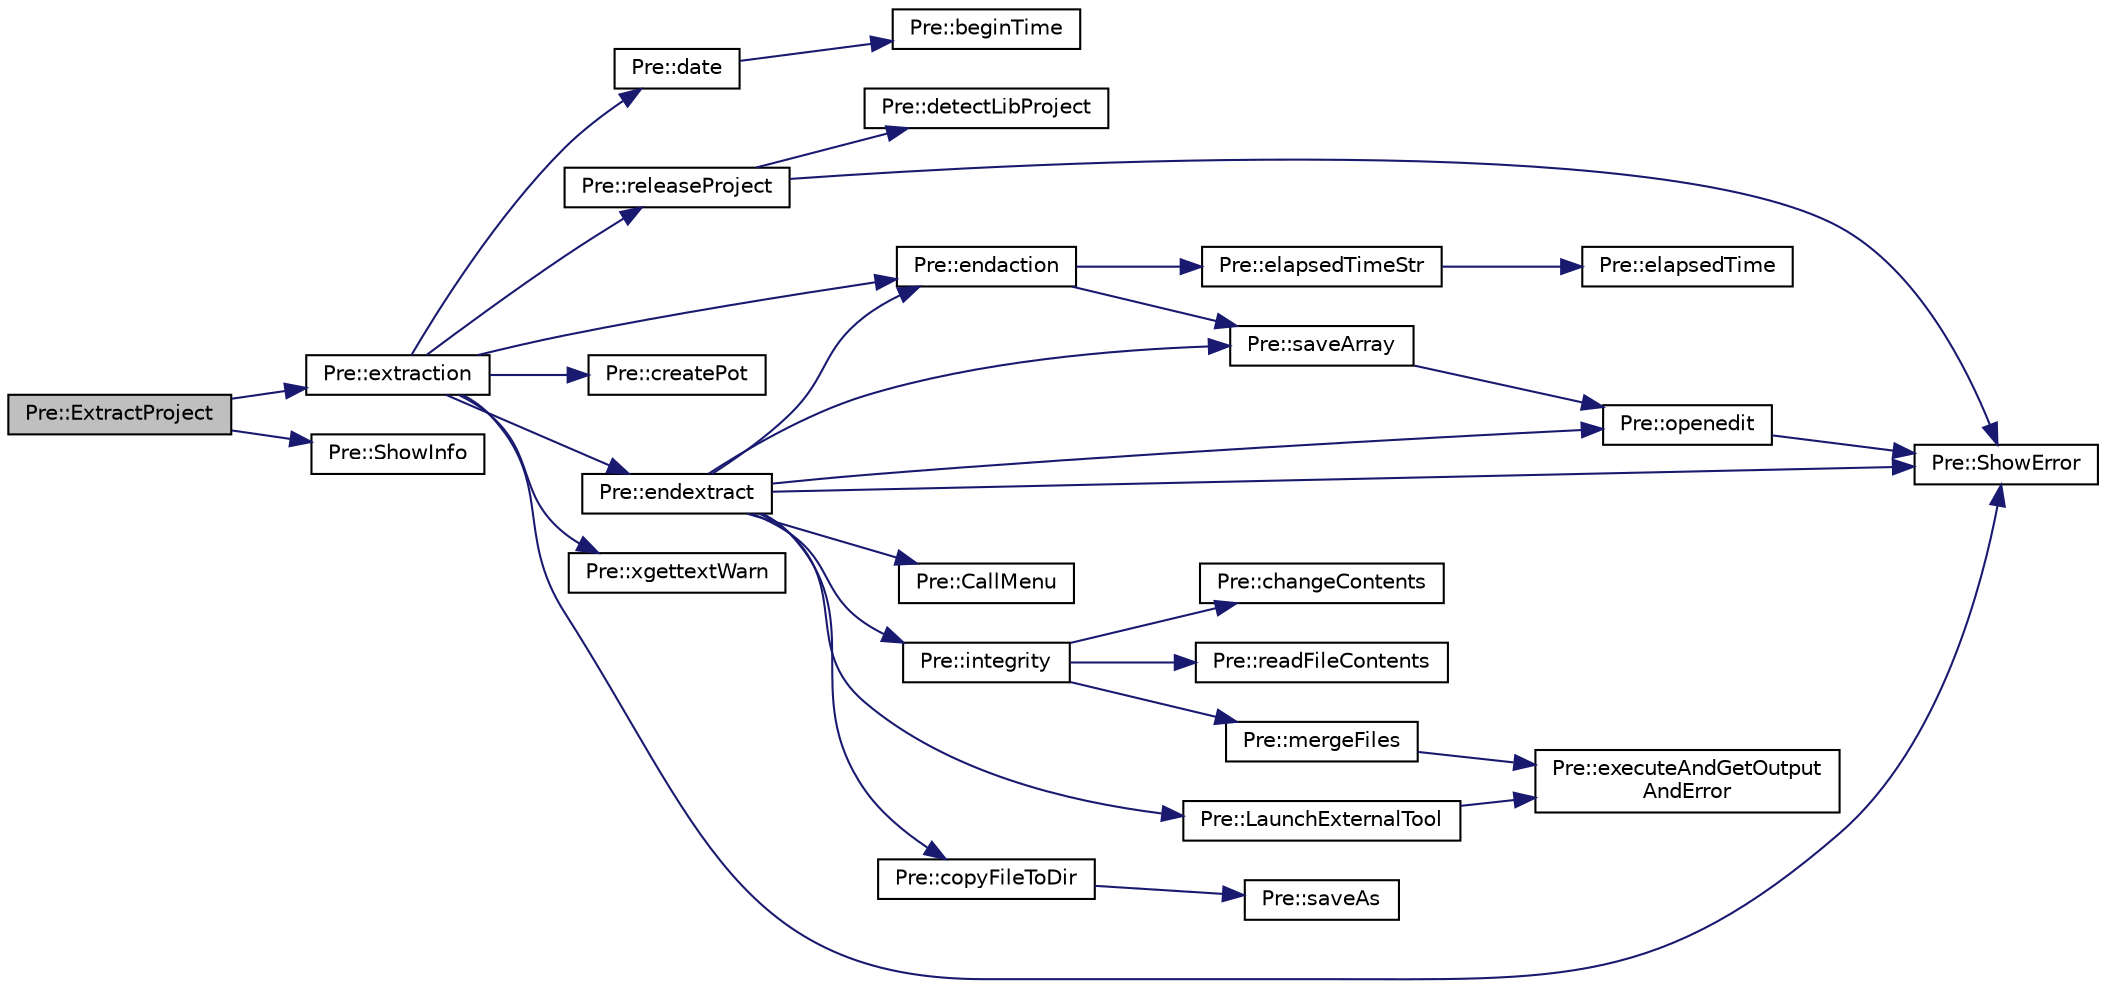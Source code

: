 digraph "Pre::ExtractProject"
{
  edge [fontname="Helvetica",fontsize="10",labelfontname="Helvetica",labelfontsize="10"];
  node [fontname="Helvetica",fontsize="10",shape=record];
  rankdir="LR";
  Node379 [label="Pre::ExtractProject",height=0.2,width=0.4,color="black", fillcolor="grey75", style="filled", fontcolor="black"];
  Node379 -> Node380 [color="midnightblue",fontsize="10",style="solid",fontname="Helvetica"];
  Node380 [label="Pre::extraction",height=0.2,width=0.4,color="black", fillcolor="white", style="filled",URL="$class_pre.html#aa8a36aa79595248482a3865095fe0a65",tooltip="Extract the strings translatable from a project. "];
  Node380 -> Node381 [color="midnightblue",fontsize="10",style="solid",fontname="Helvetica"];
  Node381 [label="Pre::releaseProject",height=0.2,width=0.4,color="black", fillcolor="white", style="filled",URL="$class_pre.html#a1bfa14311a5693b175f8985e49fc976d",tooltip="Release all variables. "];
  Node381 -> Node382 [color="midnightblue",fontsize="10",style="solid",fontname="Helvetica"];
  Node382 [label="Pre::detectLibProject",height=0.2,width=0.4,color="black", fillcolor="white", style="filled",URL="$class_pre.html#aaf295c590dcdc8b93ef190c23150a134",tooltip="Detects the current libraries for project. "];
  Node381 -> Node383 [color="midnightblue",fontsize="10",style="solid",fontname="Helvetica"];
  Node383 [label="Pre::ShowError",height=0.2,width=0.4,color="black", fillcolor="white", style="filled",URL="$class_pre.html#ad6c83ed54f3f22abcc25ee1de4581a04",tooltip="Call to &#39;cbMessageBox(_mes, \"\", wxICON_ERROR)&#39;. "];
  Node380 -> Node384 [color="midnightblue",fontsize="10",style="solid",fontname="Helvetica"];
  Node384 [label="Pre::date",height=0.2,width=0.4,color="black", fillcolor="white", style="filled",URL="$class_pre.html#ac79cc09d7d7cf858c712c8c8c9e2cbbb",tooltip="Give a date. "];
  Node384 -> Node385 [color="midnightblue",fontsize="10",style="solid",fontname="Helvetica"];
  Node385 [label="Pre::beginTime",height=0.2,width=0.4,color="black", fillcolor="white", style="filled",URL="$class_pre.html#a2d948e57ad61a7fe18e25d70d5c3929e",tooltip="Startup time. "];
  Node380 -> Node386 [color="midnightblue",fontsize="10",style="solid",fontname="Helvetica"];
  Node386 [label="Pre::createPot",height=0.2,width=0.4,color="black", fillcolor="white", style="filled",URL="$class_pre.html#a705a84fb8d191a967f24d63691cbd11b",tooltip="Creating the &#39;name_project.pot&#39; file. "];
  Node380 -> Node383 [color="midnightblue",fontsize="10",style="solid",fontname="Helvetica"];
  Node380 -> Node387 [color="midnightblue",fontsize="10",style="solid",fontname="Helvetica"];
  Node387 [label="Pre::endaction",height=0.2,width=0.4,color="black", fillcolor="white", style="filled",URL="$class_pre.html#a20b3015ebd4f0ca5e4fcd2fdc6022e20",tooltip="Display messages of ending listing or extracting. "];
  Node387 -> Node388 [color="midnightblue",fontsize="10",style="solid",fontname="Helvetica"];
  Node388 [label="Pre::saveArray",height=0.2,width=0.4,color="black", fillcolor="white", style="filled",URL="$class_pre.html#aa49a3d0de7b6c7ac7951ce8dd505ecb6",tooltip="Save an array to disk and open the file in &#39;Editor&#39;. "];
  Node388 -> Node389 [color="midnightblue",fontsize="10",style="solid",fontname="Helvetica"];
  Node389 [label="Pre::openedit",height=0.2,width=0.4,color="black", fillcolor="white", style="filled",URL="$class_pre.html#a0c41270b1d60e164c94c286213bdfd18",tooltip="Display a file to editor. "];
  Node389 -> Node383 [color="midnightblue",fontsize="10",style="solid",fontname="Helvetica"];
  Node387 -> Node390 [color="midnightblue",fontsize="10",style="solid",fontname="Helvetica"];
  Node390 [label="Pre::elapsedTimeStr",height=0.2,width=0.4,color="black", fillcolor="white", style="filled",URL="$class_pre.html#af92a5e9fae6a6f83f66d4fdeade659b0",tooltip="Give a string duration. "];
  Node390 -> Node391 [color="midnightblue",fontsize="10",style="solid",fontname="Helvetica"];
  Node391 [label="Pre::elapsedTime",height=0.2,width=0.4,color="black", fillcolor="white", style="filled",URL="$class_pre.html#a791e3c73b0010092c43d718bfcf7e18d",tooltip="Give a duration. "];
  Node380 -> Node392 [color="midnightblue",fontsize="10",style="solid",fontname="Helvetica"];
  Node392 [label="Pre::xgettextWarn",height=0.2,width=0.4,color="black", fillcolor="white", style="filled",URL="$class_pre.html#a0806999c9d1d04fb3e605dcbc99e21ca",tooltip="Retrieves error or warning messages when executing &#39;xgettext&#39;. "];
  Node380 -> Node393 [color="midnightblue",fontsize="10",style="solid",fontname="Helvetica"];
  Node393 [label="Pre::endextract",height=0.2,width=0.4,color="black", fillcolor="white", style="filled",URL="$class_pre.html#a959385935eed997d2393b62d6b1b21df",tooltip="Ending extracting. "];
  Node393 -> Node394 [color="midnightblue",fontsize="10",style="solid",fontname="Helvetica"];
  Node394 [label="Pre::integrity",height=0.2,width=0.4,color="black", fillcolor="white", style="filled",URL="$class_pre.html#af6109b9f6b0995eff93782d37b479132",tooltip="Verify integity file. "];
  Node394 -> Node395 [color="midnightblue",fontsize="10",style="solid",fontname="Helvetica"];
  Node395 [label="Pre::readFileContents",height=0.2,width=0.4,color="black", fillcolor="white", style="filled",URL="$class_pre.html#a88e3bef0ca2ea7f66d9aa18292b88ba6",tooltip="Read contents file. "];
  Node394 -> Node396 [color="midnightblue",fontsize="10",style="solid",fontname="Helvetica"];
  Node396 [label="Pre::changeContents",height=0.2,width=0.4,color="black", fillcolor="white", style="filled",URL="$class_pre.html#adb898d671d19f5da736d7d847cd6059d",tooltip="Refreshes &#39;_file&#39; by replacing &#39;old&#39; text with the &#39;_new&#39;. "];
  Node394 -> Node397 [color="midnightblue",fontsize="10",style="solid",fontname="Helvetica"];
  Node397 [label="Pre::mergeFiles",height=0.2,width=0.4,color="black", fillcolor="white", style="filled",URL="$class_pre.html#a469c4781ddaa703c54e46547f6cd7c84",tooltip="Merge new &#39;_new&#39; file with &#39;_old&#39; file and update &#39;_old&#39; file. "];
  Node397 -> Node398 [color="midnightblue",fontsize="10",style="solid",fontname="Helvetica"];
  Node398 [label="Pre::executeAndGetOutput\lAndError",height=0.2,width=0.4,color="black", fillcolor="white", style="filled",URL="$class_pre.html#a8ecc4928641aebbd2da6e9221c32aded",tooltip="Launch a command line. "];
  Node393 -> Node383 [color="midnightblue",fontsize="10",style="solid",fontname="Helvetica"];
  Node393 -> Node388 [color="midnightblue",fontsize="10",style="solid",fontname="Helvetica"];
  Node393 -> Node387 [color="midnightblue",fontsize="10",style="solid",fontname="Helvetica"];
  Node393 -> Node389 [color="midnightblue",fontsize="10",style="solid",fontname="Helvetica"];
  Node393 -> Node399 [color="midnightblue",fontsize="10",style="solid",fontname="Helvetica"];
  Node399 [label="Pre::CallMenu",height=0.2,width=0.4,color="black", fillcolor="white", style="filled",URL="$class_pre.html#af8fe80b03fa99630abb8e9e91ad4f0b9",tooltip=" "];
  Node393 -> Node400 [color="midnightblue",fontsize="10",style="solid",fontname="Helvetica"];
  Node400 [label="Pre::LaunchExternalTool",height=0.2,width=0.4,color="black", fillcolor="white", style="filled",URL="$class_pre.html#af92fb1137bdad11dd6bd32530ed7d426",tooltip="Launch an external executable tool. "];
  Node400 -> Node398 [color="midnightblue",fontsize="10",style="solid",fontname="Helvetica"];
  Node393 -> Node401 [color="midnightblue",fontsize="10",style="solid",fontname="Helvetica"];
  Node401 [label="Pre::copyFileToDir",height=0.2,width=0.4,color="black", fillcolor="white", style="filled",URL="$class_pre.html#a84a8a1143763a2b58ef9b79e70ef3236",tooltip="Copy a file to an another directory. "];
  Node401 -> Node402 [color="midnightblue",fontsize="10",style="solid",fontname="Helvetica"];
  Node402 [label="Pre::saveAs",height=0.2,width=0.4,color="black", fillcolor="white", style="filled",URL="$class_pre.html#a331d34900673347c58a7ad607e80edbd",tooltip="Save a file to disk with a file dialog. "];
  Node379 -> Node403 [color="midnightblue",fontsize="10",style="solid",fontname="Helvetica"];
  Node403 [label="Pre::ShowInfo",height=0.2,width=0.4,color="black", fillcolor="white", style="filled",URL="$class_pre.html#a9129591c145d5f21bcc0e29fa84ef490",tooltip="Call to &#39;cbMessageBox(_mes, \"\", wxICON_INFORMATION)&#39;. "];
}

